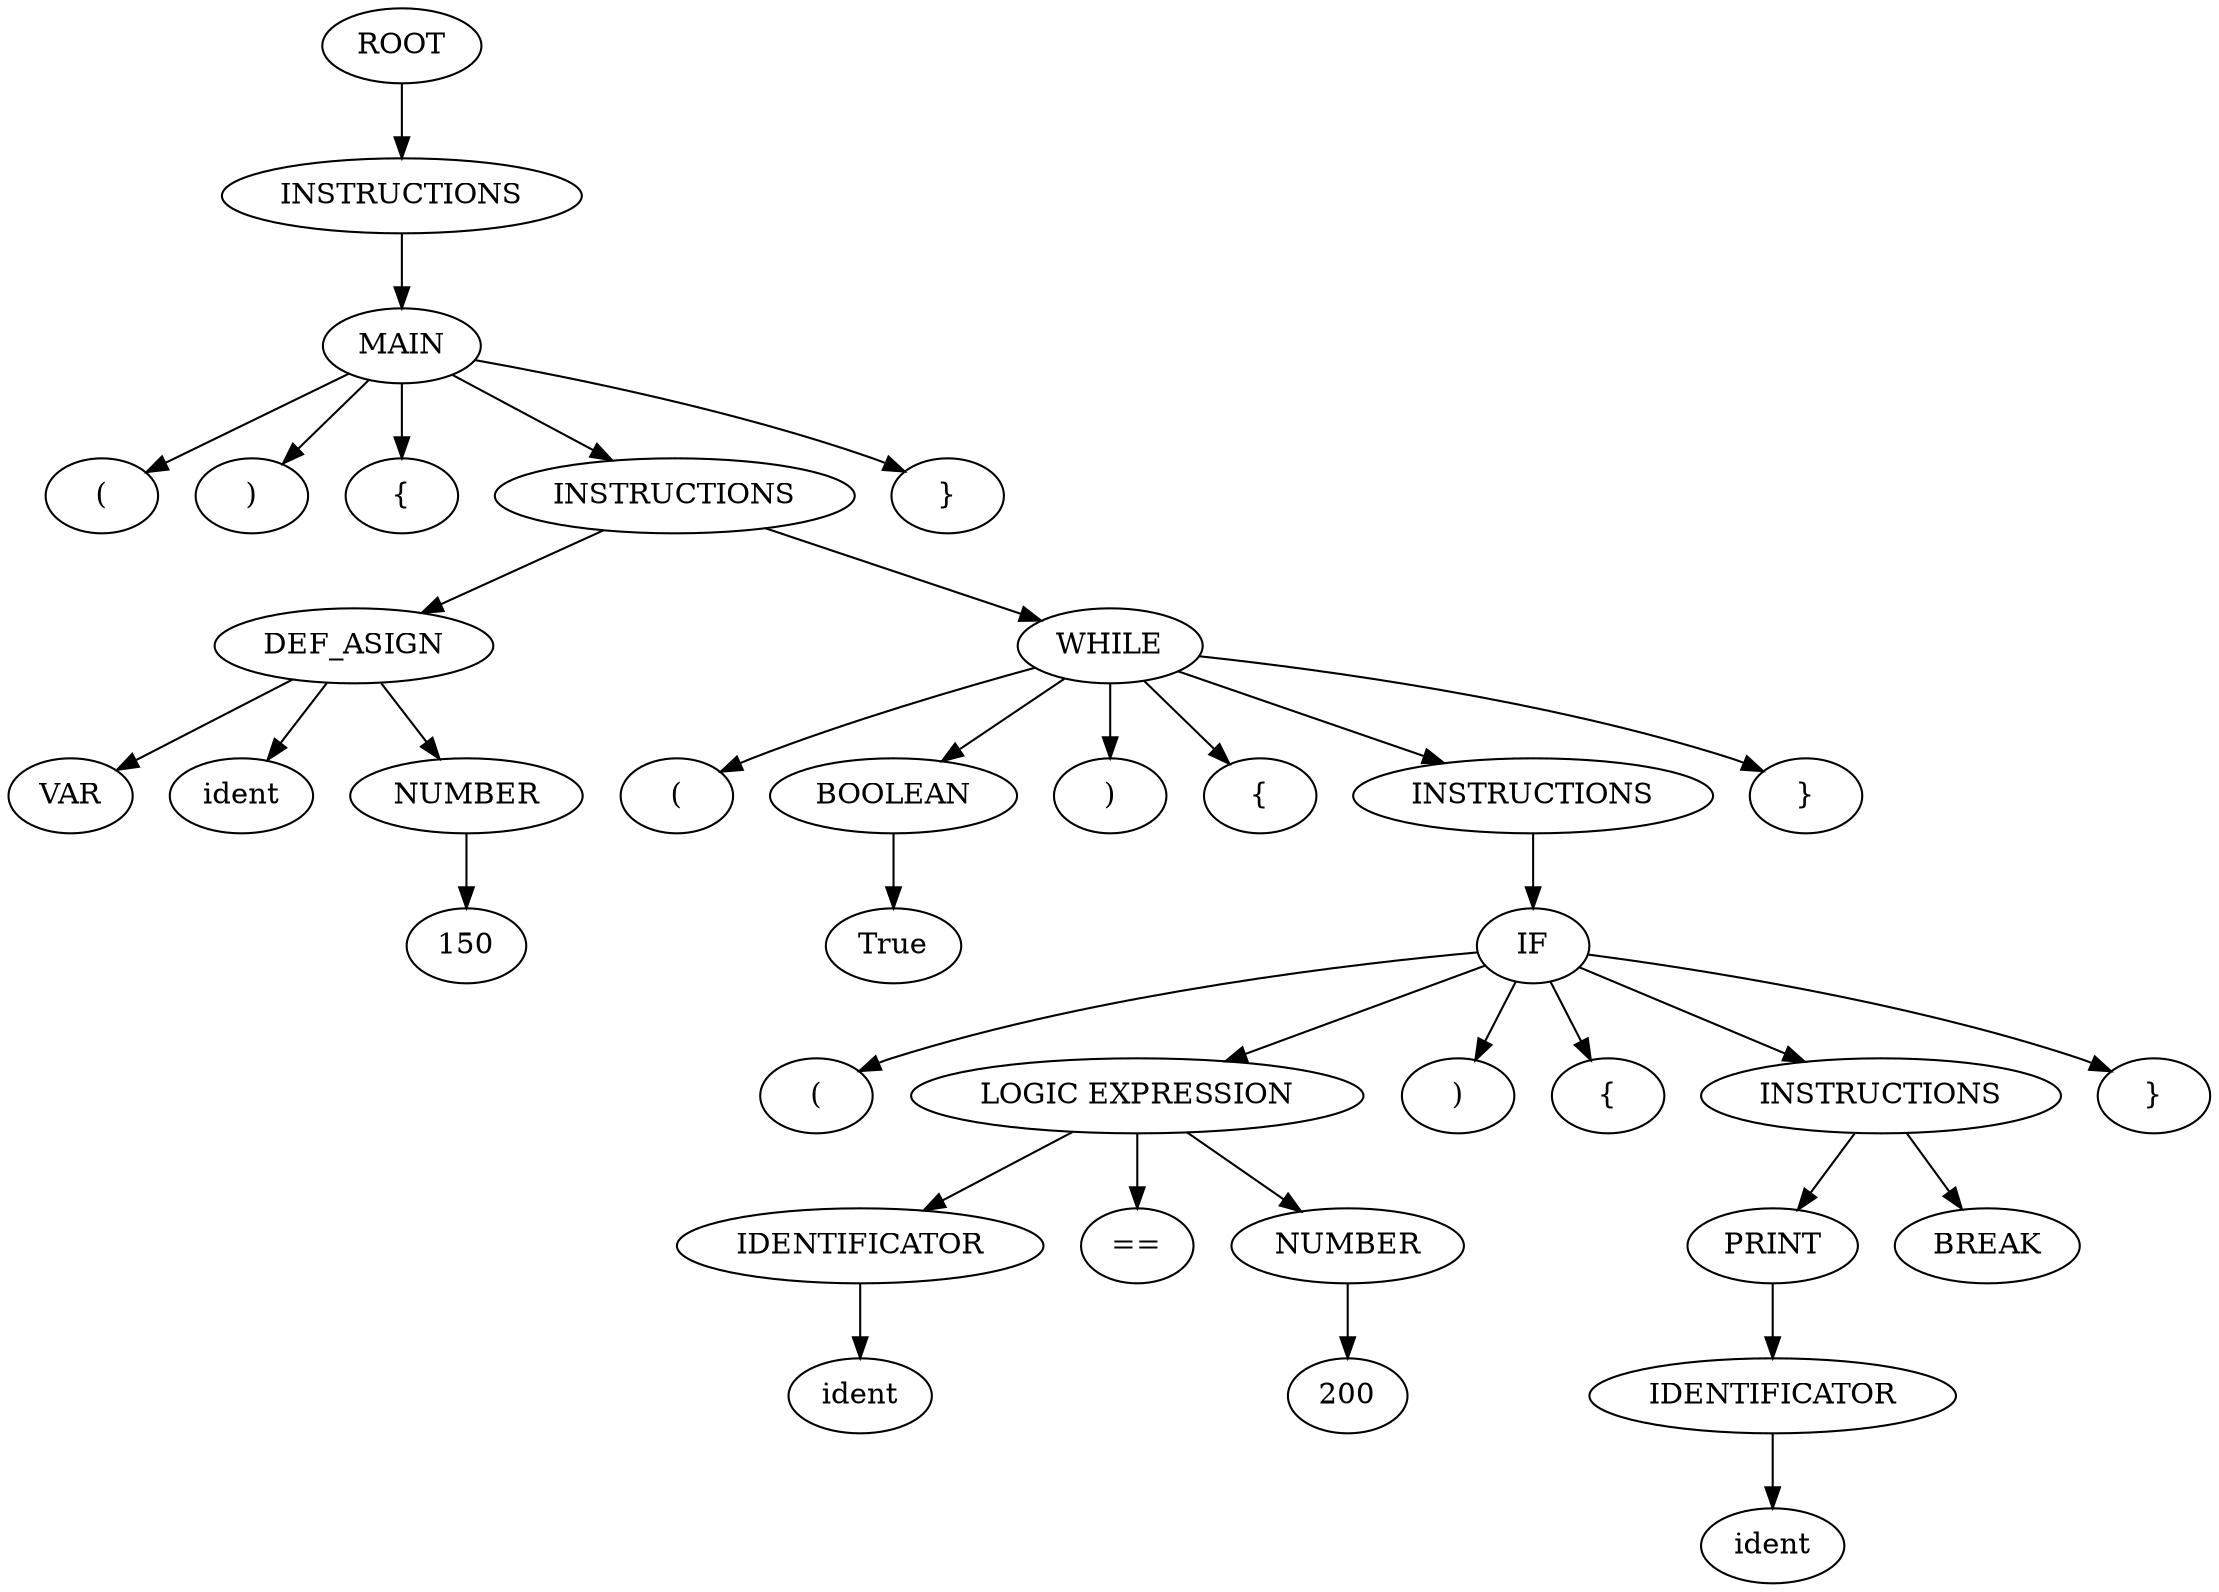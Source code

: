 digraph {
n0[label="ROOT"];
n1[label="INSTRUCTIONS"];
n0->n1;
n2[label="MAIN"];
n1->n2;
n3[label="("];
n2->n3;
n4[label=")"];
n2->n4;
n5[label="{"];
n2->n5;
n6[label="INSTRUCTIONS"];
n2->n6;
n7[label="DEF_ASIGN"];
n6->n7;
n8[label="VAR"];
n7->n8;
n9[label="ident"];
n7->n9;
n10[label="NUMBER"];
n7->n10;
n11[label="150"];
n10->n11;
n12[label="WHILE"];
n6->n12;
n13[label="("];
n12->n13;
n14[label="BOOLEAN"];
n12->n14;
n15[label="True"];
n14->n15;
n16[label=")"];
n12->n16;
n17[label="{"];
n12->n17;
n18[label="INSTRUCTIONS"];
n12->n18;
n19[label="IF"];
n18->n19;
n20[label="("];
n19->n20;
n21[label="LOGIC EXPRESSION"];
n19->n21;
n22[label="IDENTIFICATOR"];
n21->n22;
n23[label="ident"];
n22->n23;
n24[label="=="];
n21->n24;
n25[label="NUMBER"];
n21->n25;
n26[label="200"];
n25->n26;
n27[label=")"];
n19->n27;
n28[label="{"];
n19->n28;
n29[label="INSTRUCTIONS"];
n19->n29;
n30[label="PRINT"];
n29->n30;
n31[label="IDENTIFICATOR"];
n30->n31;
n32[label="ident"];
n31->n32;
n33[label="BREAK"];
n29->n33;
n34[label="}"];
n19->n34;
n35[label="}"];
n12->n35;
n36[label="}"];
n2->n36;
}